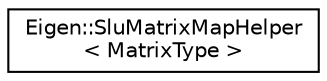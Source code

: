 digraph "Graphical Class Hierarchy"
{
  edge [fontname="Helvetica",fontsize="10",labelfontname="Helvetica",labelfontsize="10"];
  node [fontname="Helvetica",fontsize="10",shape=record];
  rankdir="LR";
  Node1 [label="Eigen::SluMatrixMapHelper\l\< MatrixType \>",height=0.2,width=0.4,color="black", fillcolor="white", style="filled",URL="$struct_eigen_1_1_slu_matrix_map_helper.html"];
}
